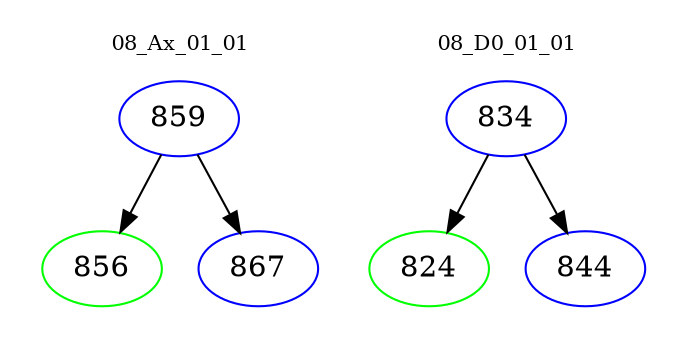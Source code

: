 digraph{
subgraph cluster_0 {
color = white
label = "08_Ax_01_01";
fontsize=10;
T0_859 [label="859", color="blue"]
T0_859 -> T0_856 [color="black"]
T0_856 [label="856", color="green"]
T0_859 -> T0_867 [color="black"]
T0_867 [label="867", color="blue"]
}
subgraph cluster_1 {
color = white
label = "08_D0_01_01";
fontsize=10;
T1_834 [label="834", color="blue"]
T1_834 -> T1_824 [color="black"]
T1_824 [label="824", color="green"]
T1_834 -> T1_844 [color="black"]
T1_844 [label="844", color="blue"]
}
}
